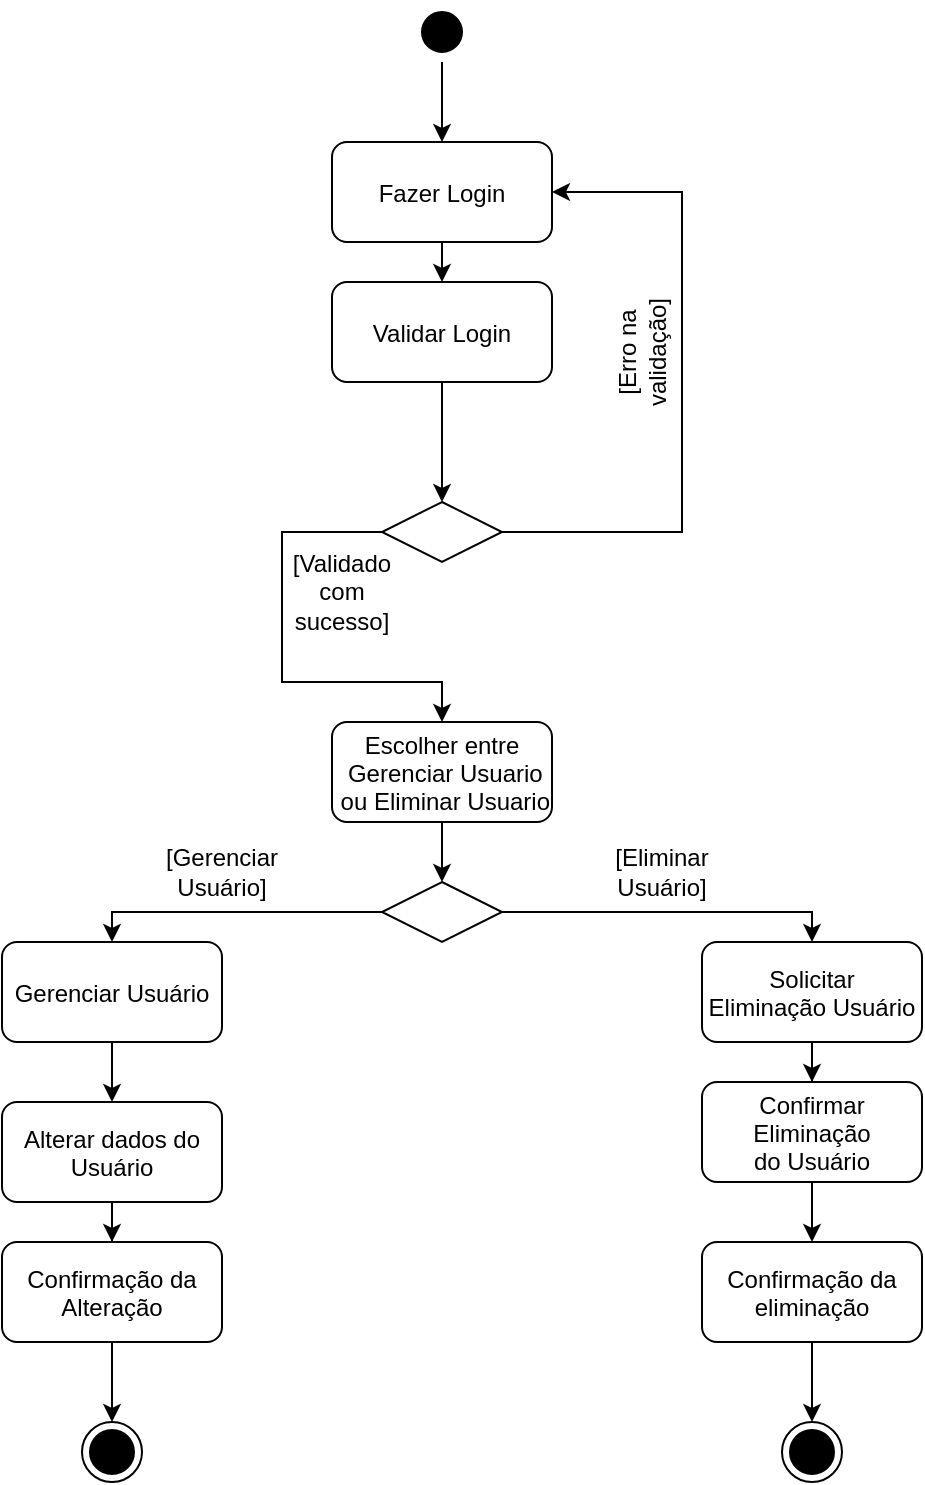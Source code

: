 <mxfile version="21.3.7" type="google">
  <diagram name="Page-1" id="e7e014a7-5840-1c2e-5031-d8a46d1fe8dd">
    <mxGraphModel grid="1" page="1" gridSize="10" guides="1" tooltips="1" connect="1" arrows="1" fold="1" pageScale="1" pageWidth="1169" pageHeight="826" background="none" math="0" shadow="0">
      <root>
        <mxCell id="0" />
        <mxCell id="1" parent="0" />
        <mxCell id="tNFkE_yMeJAeL_54R9l9-41" style="edgeStyle=orthogonalEdgeStyle;rounded=0;orthogonalLoop=1;jettySize=auto;html=1;exitX=0.5;exitY=1;exitDx=0;exitDy=0;entryX=0.5;entryY=0;entryDx=0;entryDy=0;" edge="1" parent="1" source="5">
          <mxGeometry relative="1" as="geometry">
            <mxPoint x="530" y="240" as="targetPoint" />
          </mxGeometry>
        </mxCell>
        <mxCell id="5" value="" style="ellipse;shape=startState;fillColor=#000000;strokeColor=#FFFFFF;" vertex="1" parent="1">
          <mxGeometry x="515" y="170" width="30" height="30" as="geometry" />
        </mxCell>
        <mxCell id="tNFkE_yMeJAeL_54R9l9-53" style="edgeStyle=orthogonalEdgeStyle;rounded=0;orthogonalLoop=1;jettySize=auto;html=1;exitX=0.5;exitY=1;exitDx=0;exitDy=0;entryX=0.5;entryY=0;entryDx=0;entryDy=0;" edge="1" parent="1" source="tNFkE_yMeJAeL_54R9l9-45" target="tNFkE_yMeJAeL_54R9l9-48">
          <mxGeometry relative="1" as="geometry" />
        </mxCell>
        <mxCell id="tNFkE_yMeJAeL_54R9l9-45" value="Validar Login" style="rounded=1;" vertex="1" parent="1">
          <mxGeometry x="475" y="310" width="110" height="50" as="geometry" />
        </mxCell>
        <mxCell id="tNFkE_yMeJAeL_54R9l9-46" style="edgeStyle=orthogonalEdgeStyle;rounded=0;orthogonalLoop=1;jettySize=auto;html=1;exitX=0;exitY=0.5;exitDx=0;exitDy=0;entryX=0.5;entryY=0;entryDx=0;entryDy=0;" edge="1" parent="1" source="tNFkE_yMeJAeL_54R9l9-48" target="tNFkE_yMeJAeL_54R9l9-54">
          <mxGeometry relative="1" as="geometry">
            <mxPoint x="520" y="520" as="targetPoint" />
            <Array as="points">
              <mxPoint x="450" y="435" />
              <mxPoint x="450" y="510" />
              <mxPoint x="530" y="510" />
            </Array>
          </mxGeometry>
        </mxCell>
        <mxCell id="tNFkE_yMeJAeL_54R9l9-47" style="edgeStyle=orthogonalEdgeStyle;rounded=0;orthogonalLoop=1;jettySize=auto;html=1;exitX=1;exitY=0.5;exitDx=0;exitDy=0;entryX=1;entryY=0.5;entryDx=0;entryDy=0;" edge="1" parent="1" source="tNFkE_yMeJAeL_54R9l9-48" target="tNFkE_yMeJAeL_54R9l9-50">
          <mxGeometry relative="1" as="geometry">
            <Array as="points">
              <mxPoint x="650" y="435" />
              <mxPoint x="650" y="265" />
            </Array>
            <mxPoint x="360" y="120" as="targetPoint" />
          </mxGeometry>
        </mxCell>
        <mxCell id="tNFkE_yMeJAeL_54R9l9-48" value="" style="rhombus;whiteSpace=wrap;html=1;" vertex="1" parent="1">
          <mxGeometry x="500" y="420" width="60" height="30" as="geometry" />
        </mxCell>
        <mxCell id="tNFkE_yMeJAeL_54R9l9-49" value="[Validado com sucesso]" style="text;html=1;strokeColor=none;fillColor=none;align=center;verticalAlign=middle;whiteSpace=wrap;rounded=0;" vertex="1" parent="1">
          <mxGeometry x="450" y="450" width="60" height="30" as="geometry" />
        </mxCell>
        <mxCell id="tNFkE_yMeJAeL_54R9l9-52" style="edgeStyle=orthogonalEdgeStyle;rounded=0;orthogonalLoop=1;jettySize=auto;html=1;exitX=0.5;exitY=1;exitDx=0;exitDy=0;entryX=0.5;entryY=0;entryDx=0;entryDy=0;" edge="1" parent="1" source="tNFkE_yMeJAeL_54R9l9-50" target="tNFkE_yMeJAeL_54R9l9-45">
          <mxGeometry relative="1" as="geometry" />
        </mxCell>
        <mxCell id="tNFkE_yMeJAeL_54R9l9-50" value="Fazer Login" style="rounded=1;" vertex="1" parent="1">
          <mxGeometry x="475" y="240" width="110" height="50" as="geometry" />
        </mxCell>
        <mxCell id="tNFkE_yMeJAeL_54R9l9-51" value="[Erro na validação]" style="text;html=1;strokeColor=none;fillColor=none;align=center;verticalAlign=middle;whiteSpace=wrap;rounded=0;rotation=270;" vertex="1" parent="1">
          <mxGeometry x="600" y="330" width="60" height="30" as="geometry" />
        </mxCell>
        <mxCell id="tNFkE_yMeJAeL_54R9l9-58" value="" style="edgeStyle=orthogonalEdgeStyle;rounded=0;orthogonalLoop=1;jettySize=auto;html=1;" edge="1" parent="1" source="tNFkE_yMeJAeL_54R9l9-54" target="tNFkE_yMeJAeL_54R9l9-57">
          <mxGeometry relative="1" as="geometry" />
        </mxCell>
        <mxCell id="tNFkE_yMeJAeL_54R9l9-54" value="Escolher entre&#xa; Gerenciar Usuario&#xa; ou Eliminar Usuario" style="rounded=1;" vertex="1" parent="1">
          <mxGeometry x="475" y="530" width="110" height="50" as="geometry" />
        </mxCell>
        <mxCell id="tNFkE_yMeJAeL_54R9l9-60" style="edgeStyle=orthogonalEdgeStyle;rounded=0;orthogonalLoop=1;jettySize=auto;html=1;exitX=0;exitY=0.5;exitDx=0;exitDy=0;entryX=0.5;entryY=0;entryDx=0;entryDy=0;" edge="1" parent="1" source="tNFkE_yMeJAeL_54R9l9-57" target="tNFkE_yMeJAeL_54R9l9-59">
          <mxGeometry relative="1" as="geometry">
            <Array as="points">
              <mxPoint x="365" y="625" />
            </Array>
          </mxGeometry>
        </mxCell>
        <mxCell id="tNFkE_yMeJAeL_54R9l9-62" style="edgeStyle=orthogonalEdgeStyle;rounded=0;orthogonalLoop=1;jettySize=auto;html=1;exitX=1;exitY=0.5;exitDx=0;exitDy=0;entryX=0.5;entryY=0;entryDx=0;entryDy=0;" edge="1" parent="1" source="tNFkE_yMeJAeL_54R9l9-57" target="tNFkE_yMeJAeL_54R9l9-61">
          <mxGeometry relative="1" as="geometry">
            <Array as="points">
              <mxPoint x="715" y="625" />
            </Array>
          </mxGeometry>
        </mxCell>
        <mxCell id="tNFkE_yMeJAeL_54R9l9-57" value="" style="rhombus;whiteSpace=wrap;html=1;" vertex="1" parent="1">
          <mxGeometry x="500" y="610" width="60" height="30" as="geometry" />
        </mxCell>
        <mxCell id="tNFkE_yMeJAeL_54R9l9-66" style="edgeStyle=orthogonalEdgeStyle;rounded=0;orthogonalLoop=1;jettySize=auto;html=1;exitX=0.5;exitY=1;exitDx=0;exitDy=0;entryX=0.5;entryY=0;entryDx=0;entryDy=0;" edge="1" parent="1" source="tNFkE_yMeJAeL_54R9l9-59" target="tNFkE_yMeJAeL_54R9l9-65">
          <mxGeometry relative="1" as="geometry" />
        </mxCell>
        <mxCell id="tNFkE_yMeJAeL_54R9l9-59" value="Gerenciar Usuário" style="rounded=1;" vertex="1" parent="1">
          <mxGeometry x="310" y="640" width="110" height="50" as="geometry" />
        </mxCell>
        <mxCell id="tNFkE_yMeJAeL_54R9l9-68" value="" style="edgeStyle=orthogonalEdgeStyle;rounded=0;orthogonalLoop=1;jettySize=auto;html=1;" edge="1" parent="1" source="tNFkE_yMeJAeL_54R9l9-61" target="tNFkE_yMeJAeL_54R9l9-67">
          <mxGeometry relative="1" as="geometry" />
        </mxCell>
        <mxCell id="tNFkE_yMeJAeL_54R9l9-61" value="Solicitar&#xa;Eliminação Usuário" style="rounded=1;" vertex="1" parent="1">
          <mxGeometry x="660" y="640" width="110" height="50" as="geometry" />
        </mxCell>
        <mxCell id="tNFkE_yMeJAeL_54R9l9-63" value="[Gerenciar Usuário]" style="text;html=1;strokeColor=none;fillColor=none;align=center;verticalAlign=middle;whiteSpace=wrap;rounded=0;" vertex="1" parent="1">
          <mxGeometry x="390" y="590" width="60" height="30" as="geometry" />
        </mxCell>
        <mxCell id="tNFkE_yMeJAeL_54R9l9-64" value="[Eliminar Usuário]" style="text;html=1;strokeColor=none;fillColor=none;align=center;verticalAlign=middle;whiteSpace=wrap;rounded=0;" vertex="1" parent="1">
          <mxGeometry x="610" y="590" width="60" height="30" as="geometry" />
        </mxCell>
        <mxCell id="tNFkE_yMeJAeL_54R9l9-75" value="" style="edgeStyle=orthogonalEdgeStyle;rounded=0;orthogonalLoop=1;jettySize=auto;html=1;" edge="1" parent="1" source="tNFkE_yMeJAeL_54R9l9-65" target="tNFkE_yMeJAeL_54R9l9-74">
          <mxGeometry relative="1" as="geometry" />
        </mxCell>
        <mxCell id="tNFkE_yMeJAeL_54R9l9-65" value="Alterar dados do &#xa;Usuário" style="rounded=1;" vertex="1" parent="1">
          <mxGeometry x="310" y="720" width="110" height="50" as="geometry" />
        </mxCell>
        <mxCell id="tNFkE_yMeJAeL_54R9l9-70" style="edgeStyle=orthogonalEdgeStyle;rounded=0;orthogonalLoop=1;jettySize=auto;html=1;exitX=0.5;exitY=1;exitDx=0;exitDy=0;entryX=0.5;entryY=0;entryDx=0;entryDy=0;" edge="1" parent="1" source="tNFkE_yMeJAeL_54R9l9-67" target="tNFkE_yMeJAeL_54R9l9-69">
          <mxGeometry relative="1" as="geometry" />
        </mxCell>
        <mxCell id="tNFkE_yMeJAeL_54R9l9-67" value="Confirmar&#xa; Eliminação &#xa;do Usuário" style="rounded=1;" vertex="1" parent="1">
          <mxGeometry x="660" y="710" width="110" height="50" as="geometry" />
        </mxCell>
        <mxCell id="tNFkE_yMeJAeL_54R9l9-73" value="" style="edgeStyle=orthogonalEdgeStyle;rounded=0;orthogonalLoop=1;jettySize=auto;html=1;" edge="1" parent="1" source="tNFkE_yMeJAeL_54R9l9-69" target="tNFkE_yMeJAeL_54R9l9-71">
          <mxGeometry relative="1" as="geometry" />
        </mxCell>
        <mxCell id="tNFkE_yMeJAeL_54R9l9-69" value="Confirmação da&#xa;eliminação" style="rounded=1;" vertex="1" parent="1">
          <mxGeometry x="660" y="790" width="110" height="50" as="geometry" />
        </mxCell>
        <mxCell id="tNFkE_yMeJAeL_54R9l9-71" value="" style="ellipse;html=1;shape=endState;fillColor=#000000;strokeColor=#000000;" vertex="1" parent="1">
          <mxGeometry x="700" y="880" width="30" height="30" as="geometry" />
        </mxCell>
        <mxCell id="tNFkE_yMeJAeL_54R9l9-77" value="" style="edgeStyle=orthogonalEdgeStyle;rounded=0;orthogonalLoop=1;jettySize=auto;html=1;" edge="1" parent="1" source="tNFkE_yMeJAeL_54R9l9-74" target="tNFkE_yMeJAeL_54R9l9-76">
          <mxGeometry relative="1" as="geometry" />
        </mxCell>
        <mxCell id="tNFkE_yMeJAeL_54R9l9-74" value="Confirmação da&#xa;Alteração" style="rounded=1;" vertex="1" parent="1">
          <mxGeometry x="310" y="790" width="110" height="50" as="geometry" />
        </mxCell>
        <mxCell id="tNFkE_yMeJAeL_54R9l9-76" value="" style="ellipse;html=1;shape=endState;fillColor=#000000;strokeColor=#000000;" vertex="1" parent="1">
          <mxGeometry x="350" y="880" width="30" height="30" as="geometry" />
        </mxCell>
      </root>
    </mxGraphModel>
  </diagram>
</mxfile>
